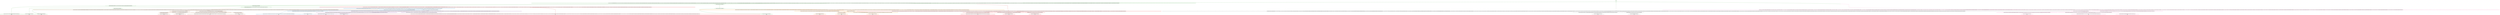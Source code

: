 digraph T {
	{
		rank=same
		60 [penwidth=3,colorscheme=set19,color=3,label="2752;2753;2754;2755;2756;2757;2758;2759;2760;2761;2832;2833;2834;2835;2836;2837;2838;2839;2840;2841_P\nP\n20% 13%"]
		57 [penwidth=3,colorscheme=set19,color=3,label="2812;2813;2814;2815;2816;2817;2818;2819;2820;2821_P\nP\n0% 45%"]
		55 [penwidth=3,colorscheme=set19,color=3,label="2952;2953;2954;2955;2956;2957;2958;2959;2960;2961_P\nP\n67% 0%"]
		53 [penwidth=3,colorscheme=set19,color=3,label="2872;2873;2874;2875;2876;2877;2878;2879;2880;2881_P\nP\n13% 42%"]
		50 [penwidth=3,colorscheme=set19,color=2,label="4072;4073;4074;4075;4076;4077;4078;4079;4080;4081;4122;4123;4124;4125;4126;4127;4128;4129;4130;4131;4212;4213;4214;4215;4216;4217;4218;4219;4220;4221;4352;4353;4354;4355;4356;4357;4358;4359;4360;4361_M1\nM1\n50%"]
		47 [penwidth=3,colorscheme=set19,color=2,label="4742;4743;4744;4745;4746;4747;4748;4749;4750;4751_M1\nM1\n50%"]
		44 [penwidth=3,colorscheme=set19,color=8,label="3142;3143;3144;3145;3146;3147;3148;3149;3150;3151_M2\nM2\n35%"]
		42 [penwidth=3,colorscheme=set19,color=8,label="3062;3063;3064;3065;3066;3067;3068;3069;3070;3071;3172;3173;3174;3175;3176;3177;3178;3179;3180;3181;3232;3233;3234;3235;3236;3237;3238;3239;3240;3241_M2\nM2\n20%"]
		40 [penwidth=3,colorscheme=set19,color=8,label="3052;3053;3054;3055;3056;3057;3058;3059;3060;3061;3132;3133;3134;3135;3136;3137;3138;3139;3140;3141_M2\nM2\n45%"]
		38 [penwidth=3,colorscheme=set19,color=9,label="3782;3783;3784;3785;3786;3787;3788;3789;3790;3791_M3\nM3\n73%"]
		36 [penwidth=3,colorscheme=set19,color=9,label="3642;3643;3644;3645;3646;3647;3648;3649;3650;3651_M3\nM3\n27%"]
		33 [penwidth=3,colorscheme=set19,color=7,label="6632;6633;6634;6635;6636;6637;6638;6639;6640;6641_M4\nM4\n23%"]
		31 [penwidth=3,colorscheme=set19,color=7,label="6992;6993;6994;6995;6996;6997;6998;6999;7000;7001_M4\nM4\n38%"]
		28 [penwidth=3,colorscheme=set19,color=7,label="6482;6483;6484;6485;6486;6487;6488;6489;6490;6491;6602;6603;6604;6605;6606;6607;6608;6609;6610;6611;6762;6763;6764;6765;6766;6767;6768;6769;6770;6771;6872;6873;6874;6875;6876;6877;6878;6879;6880;6881_M4\nM4\n14%"]
		26 [penwidth=3,colorscheme=set19,color=7,label="6752;6753;6754;6755;6756;6757;6758;6759;6760;6761_M4\nM4\n26%"]
		24 [penwidth=3,colorscheme=set19,color=5,label="5882;5883;5884;5885;5886;5887;5888;5889;5890;5891_M5\nM5\n73%"]
		21 [penwidth=3,colorscheme=set19,color=5,label="5622;5623;5624;5625;5626;5627;5628;5629;5630;5631_M5\nM5\n12%"]
		19 [penwidth=3,colorscheme=set19,color=5,label="6072;6073;6074;6075;6076;6077;6078;6079;6080;6081_M5\nM5\n14%"]
		17 [penwidth=3,colorscheme=set19,color=4,label="6832;6833;6834;6835;6836;6837;6838;6839;6840;6841;7032;7033;7034;7035;7036;7037;7038;7039;7040;7041_M6\nM6\n56%"]
		15 [penwidth=3,colorscheme=set19,color=4,label="6532;6533;6534;6535;6536;6537;6538;6539;6540;6541_M6\nM6\n44%"]
		14 [penwidth=3,colorscheme=set19,color=1,label="3112;3113;3114;3115;3116;3117;3118;3119;3120;3121;3262;3263;3264;3265;3266;3267;3268;3269;3270;3271;3292;3293;3294;3295;3296;3297;3298;3299;3300;3301;3342;3343;3344;3345;3346;3347;3348;3349;3350;3351;3572;3573;3574;3575;3576;3577;3578;3579;3580;3581;3662;3663;3664;3665;3666;3667;3668;3669;3670;3671;3752;3753;3754;3755;3756;3757;3758;3759;3760;3761;3762;3763;3764;3765;3766;3767;3768;3769;3770;3771;3802;3803;3804;3805;3806;3807;3808;3809;3810;3811;3902;3903;3904;3905;3906;3907;3908;3909;3910;3911;3992;3993;3994;3995;3996;3997;3998;3999;4000;4001;4062;4063;4064;4065;4066;4067;4068;4069;4070;4071;4092;4093;4094;4095;4096;4097;4098;4099;4100;4101;4132;4133;4134;4135;4136;4137;4138;4139;4140;4141;4222;4223;4224;4225;4226;4227;4228;4229;4230;4231;4272;4273;4274;4275;4276;4277;4278;4279;4280;4281;4312;4313;4314;4315;4316;4317;4318;4319;4320;4321;4412;4413;4414;4415;4416;4417;4418;4419;4420;4421;4542;4543;4544;4545;4546;4547;4548;4549;4550;4551;4692;4693;4694;4695;4696;4697;4698;4699;4700;4701;4782;4783;4784;4785;4786;4787;4788;4789;4790;4791;4872;4873;4874;4875;4876;4877;4878;4879;4880;4881;4982;4983;4984;4985;4986;4987;4988;4989;4990;4991;5032;5033;5034;5035;5036;5037;5038;5039;5040;5041;5142;5143;5144;5145;5146;5147;5148;5149;5150;5151;5342;5343;5344;5345;5346;5347;5348;5349;5350;5351;5562;5563;5564;5565;5566;5567;5568;5569;5570;5571;5712;5713;5714;5715;5716;5717;5718;5719;5720;5721;5822;5823;5824;5825;5826;5827;5828;5829;5830;5831;5932;5933;5934;5935;5936;5937;5938;5939;5940;5941;5952;5953;5954;5955;5956;5957;5958;5959;5960;5961;6012;6013;6014;6015;6016;6017;6018;6019;6020;6021;6042;6043;6044;6045;6046;6047;6048;6049;6050;6051;6092;6093;6094;6095;6096;6097;6098;6099;6100;6101;6192;6193;6194;6195;6196;6197;6198;6199;6200;6201;6342;6343;6344;6345;6346;6347;6348;6349;6350;6351;6462;6463;6464;6465;6466;6467;6468;6469;6470;6471_M7\nM7\n24%"]
		12 [penwidth=3,colorscheme=set19,color=1,label="6332;6333;6334;6335;6336;6337;6338;6339;6340;6341;6452;6453;6454;6455;6456;6457;6458;6459;6460;6461;6572;6573;6574;6575;6576;6577;6578;6579;6580;6581_M7\nM7\n13%"]
		10 [penwidth=3,colorscheme=set19,color=1,label="6852;6853;6854;6855;6856;6857;6858;6859;6860;6861_M7\nM7\n48%"]
		8 [penwidth=3,colorscheme=set19,color=1,label="6942;6943;6944;6945;6946;6947;6948;6949;6950;6951_M7\nM7\n15%"]
	}
	64 [penwidth=3,colorscheme=set19,color=3,label="GL"]
	63 [penwidth=3,colorscheme=set19,color=3,label="0"]
	62 [penwidth=3,colorscheme=set19,color=3,label="11;12;13;14;15;16;17;18;19;20;91;92;93;94;95;96;97;98;99;100;121;122;123;124;125;126;127;128;129;130;151;152;153;154;155;156;157;158;159;160;161;162;163;164;165;166;167;168;169;170;191;192;193;194;195;196;197;198;199;200;261;262;263;264;265;266;267;268;269;270;281;282;283;284;285;286;287;288;289;290;291;292;293;294;295;296;297;298;299;300;311;312;313;314;315;316;317;318;319;320;341;342;343;344;345;346;347;348;349;350;361;362;363;364;365;366;367;368;369;370;391;392;393;394;395;396;397;398;399;400;481;482;483;484;485;486;487;488;489;490;531;532;533;534;535;536;537;538;539;540;571;572;573;574;575;576;577;578;579;580;621;622;623;624;625;626;627;628;629;630;641;642;643;644;645;646;647;648;649;650;661;662;663;664;665;666;667;668;669;670;681;682;683;684;685;686;687;688;689;690;721;722;723;724;725;726;727;728;729;730;741;742;743;744;745;746;747;748;749;750;831;832;833;834;835;836;837;838;839;840;861;862;863;864;865;866;867;868;869;870;871;872;873;874;875;876;877;878;879;880;901;902;903;904;905;906;907;908;909;910;921;922;923;924;925;926;927;928;929;930;941;942;943;944;945;946;947;948;949;950;1001;1002;1003;1004;1005;1006;1007;1008;1009;1010;1021;1022;1023;1024;1025;1026;1027;1028;1029;1030;1041;1042;1043;1044;1045;1046;1047;1048;1049;1050;1071;1072;1073;1074;1075;1076;1077;1078;1079;1080;1101;1102;1103;1104;1105;1106;1107;1108;1109;1110;1121;1122;1123;1124;1125;1126;1127;1128;1129;1130;1151;1152;1153;1154;1155;1156;1157;1158;1159;1160;1171;1172;1173;1174;1175;1176;1177;1178;1179;1180;1211;1212;1213;1214;1215;1216;1217;1218;1219;1220;1271;1272;1273;1274;1275;1276;1277;1278;1279;1280;1291;1292;1293;1294;1295;1296;1297;1298;1299;1300;1301;1302;1303;1304;1305;1306;1307;1308;1309;1310;1371;1372;1373;1374;1375;1376;1377;1378;1379;1380;1401;1402;1403;1404;1405;1406;1407;1408;1409;1410;1441;1442;1443;1444;1445;1446;1447;1448;1449;1450;1481;1482;1483;1484;1485;1486;1487;1488;1489;1490;1521;1522;1523;1524;1525;1526;1527;1528;1529;1530;1551;1552;1553;1554;1555;1556;1557;1558;1559;1560;1621;1622;1623;1624;1625;1626;1627;1628;1629;1630;1681;1682;1683;1684;1685;1686;1687;1688;1689;1690;1701;1702;1703;1704;1705;1706;1707;1708;1709;1710;1741;1742;1743;1744;1745;1746;1747;1748;1749;1750;1811;1812;1813;1814;1815;1816;1817;1818;1819;1820;1841;1842;1843;1844;1845;1846;1847;1848;1849;1850;1881;1882;1883;1884;1885;1886;1887;1888;1889;1890;1911;1912;1913;1914;1915;1916;1917;1918;1919;1920;1981;1982;1983;1984;1985;1986;1987;1988;1989;1990;2021;2022;2023;2024;2025;2026;2027;2028;2029;2030;2061;2062;2063;2064;2065;2066;2067;2068;2069;2070;2081;2082;2083;2084;2085;2086;2087;2088;2089;2090;2131;2132;2133;2134;2135;2136;2137;2138;2139;2140;2141;2142;2143;2144;2145;2146;2147;2148;2149;2150;2151;2152;2153;2154;2155;2156;2157;2158;2159;2160;2181;2182;2183;2184;2185;2186;2187;2188;2189;2190;2201;2202;2203;2204;2205;2206;2207;2208;2209;2210;2211;2212;2213;2214;2215;2216;2217;2218;2219;2220;2231;2232;2233;2234;2235;2236;2237;2238;2239;2240;2261;2262;2263;2264;2265;2266;2267;2268;2269;2270;2351;2352;2353;2354;2355;2356;2357;2358;2359;2360;2381;2382;2383;2384;2385;2386;2387;2388;2389;2390;2401;2402;2403;2404;2405;2406;2407;2408;2409;2410;2421;2422;2423;2424;2425;2426;2427;2428;2429;2430;2431;2432;2433;2434;2435;2436;2437;2438;2439;2440;2441;2482;2483;2484;2485;2486;2487;2488;2489;2490;2491"]
	61 [penwidth=3,colorscheme=set19,color=3,label="2692;2693;2694;2695;2696;2697;2698;2699;2700;2701;2752;2753;2754;2755;2756;2757;2758;2759;2760;2761;2832;2833;2834;2835;2836;2837;2838;2839;2840;2841"]
	59 [penwidth=3,colorscheme=set19,color=3,label="2742;2743;2744;2745;2746;2747;2748;2749;2750;2751"]
	58 [penwidth=3,colorscheme=set19,color=3,label="2812;2813;2814;2815;2816;2817;2818;2819;2820;2821"]
	56 [penwidth=3,colorscheme=set19,color=3,label="2952;2953;2954;2955;2956;2957;2958;2959;2960;2961"]
	54 [penwidth=3,colorscheme=set19,color=3,label="2872;2873;2874;2875;2876;2877;2878;2879;2880;2881"]
	52 [penwidth=3,colorscheme=set19,color=3,label="3032;3033;3034;3035;3036;3037;3038;3039;3040;3041;3122;3123;3124;3125;3126;3127;3128;3129;3130;3131;3162;3163;3164;3165;3166;3167;3168;3169;3170;3171"]
	51 [penwidth=3,colorscheme=set19,color=2,label="4072;4073;4074;4075;4076;4077;4078;4079;4080;4081;4122;4123;4124;4125;4126;4127;4128;4129;4130;4131;4212;4213;4214;4215;4216;4217;4218;4219;4220;4221;4352;4353;4354;4355;4356;4357;4358;4359;4360;4361"]
	49 [penwidth=3,colorscheme=set19,color=2,label="4112;4113;4114;4115;4116;4117;4118;4119;4120;4121;4192;4193;4194;4195;4196;4197;4198;4199;4200;4201"]
	48 [penwidth=3,colorscheme=set19,color=2,label="4332;4333;4334;4335;4336;4337;4338;4339;4340;4341;4452;4453;4454;4455;4456;4457;4458;4459;4460;4461;4582;4583;4584;4585;4586;4587;4588;4589;4590;4591;4742;4743;4744;4745;4746;4747;4748;4749;4750;4751"]
	46 [penwidth=3,colorscheme=set19,color=8,label="2512;2513;2514;2515;2516;2517;2518;2519;2520;2521;2592;2593;2594;2595;2596;2597;2598;2599;2600;2601"]
	45 [penwidth=3,colorscheme=set19,color=8,label="2622;2623;2624;2625;2626;2627;2628;2629;2630;2631;2662;2663;2664;2665;2666;2667;2668;2669;2670;2671;2922;2923;2924;2925;2926;2927;2928;2929;2930;2931;3012;3013;3014;3015;3016;3017;3018;3019;3020;3021;3072;3073;3074;3075;3076;3077;3078;3079;3080;3081;3142;3143;3144;3145;3146;3147;3148;3149;3150;3151"]
	43 [penwidth=3,colorscheme=set19,color=8,label="2852;2853;2854;2855;2856;2857;2858;2859;2860;2861;2912;2913;2914;2915;2916;2917;2918;2919;2920;2921;3002;3003;3004;3005;3006;3007;3008;3009;3010;3011;3062;3063;3064;3065;3066;3067;3068;3069;3070;3071;3172;3173;3174;3175;3176;3177;3178;3179;3180;3181;3232;3233;3234;3235;3236;3237;3238;3239;3240;3241"]
	41 [penwidth=3,colorscheme=set19,color=8,label="2572;2573;2574;2575;2576;2577;2578;2579;2580;2581;2712;2713;2714;2715;2716;2717;2718;2719;2720;2721;2772;2773;2774;2775;2776;2777;2778;2779;2780;2781;2902;2903;2904;2905;2906;2907;2908;2909;2910;2911;2972;2973;2974;2975;2976;2977;2978;2979;2980;2981;3052;3053;3054;3055;3056;3057;3058;3059;3060;3061;3132;3133;3134;3135;3136;3137;3138;3139;3140;3141"]
	39 [penwidth=3,colorscheme=set19,color=9,label="3402;3403;3404;3405;3406;3407;3408;3409;3410;3411;3532;3533;3534;3535;3536;3537;3538;3539;3540;3541;3652;3653;3654;3655;3656;3657;3658;3659;3660;3661;3742;3743;3744;3745;3746;3747;3748;3749;3750;3751;3782;3783;3784;3785;3786;3787;3788;3789;3790;3791"]
	37 [penwidth=3,colorscheme=set19,color=9,label="3522;3523;3524;3525;3526;3527;3528;3529;3530;3531;3642;3643;3644;3645;3646;3647;3648;3649;3650;3651"]
	35 [penwidth=3,colorscheme=set19,color=7,label="6112;6113;6114;6115;6116;6117;6118;6119;6120;6121;6222;6223;6224;6225;6226;6227;6228;6229;6230;6231"]
	34 [penwidth=3,colorscheme=set19,color=7,label="6632;6633;6634;6635;6636;6637;6638;6639;6640;6641"]
	32 [penwidth=3,colorscheme=set19,color=7,label="6772;6773;6774;6775;6776;6777;6778;6779;6780;6781;6992;6993;6994;6995;6996;6997;6998;6999;7000;7001"]
	30 [penwidth=3,colorscheme=set19,color=7,label="6152;6153;6154;6155;6156;6157;6158;6159;6160;6161;6262;6263;6264;6265;6266;6267;6268;6269;6270;6271;6352;6353;6354;6355;6356;6357;6358;6359;6360;6361"]
	29 [penwidth=3,colorscheme=set19,color=7,label="6482;6483;6484;6485;6486;6487;6488;6489;6490;6491;6602;6603;6604;6605;6606;6607;6608;6609;6610;6611;6762;6763;6764;6765;6766;6767;6768;6769;6770;6771;6872;6873;6874;6875;6876;6877;6878;6879;6880;6881"]
	27 [penwidth=3,colorscheme=set19,color=7,label="6752;6753;6754;6755;6756;6757;6758;6759;6760;6761"]
	25 [penwidth=3,colorscheme=set19,color=5,label="5432;5433;5434;5435;5436;5437;5438;5439;5440;5441;5482;5483;5484;5485;5486;5487;5488;5489;5490;5491;5552;5553;5554;5555;5556;5557;5558;5559;5560;5561;5632;5633;5634;5635;5636;5637;5638;5639;5640;5641;5882;5883;5884;5885;5886;5887;5888;5889;5890;5891"]
	23 [penwidth=3,colorscheme=set19,color=5,label="5542;5543;5544;5545;5546;5547;5548;5549;5550;5551"]
	22 [penwidth=3,colorscheme=set19,color=5,label="5622;5623;5624;5625;5626;5627;5628;5629;5630;5631"]
	20 [penwidth=3,colorscheme=set19,color=5,label="5772;5773;5774;5775;5776;5777;5778;5779;5780;5781;5832;5833;5834;5835;5836;5837;5838;5839;5840;5841;5902;5903;5904;5905;5906;5907;5908;5909;5910;5911;5972;5973;5974;5975;5976;5977;5978;5979;5980;5981;6072;6073;6074;6075;6076;6077;6078;6079;6080;6081"]
	18 [penwidth=3,colorscheme=set19,color=4,label="6052;6053;6054;6055;6056;6057;6058;6059;6060;6061;6082;6083;6084;6085;6086;6087;6088;6089;6090;6091;6132;6133;6134;6135;6136;6137;6138;6139;6140;6141;6182;6183;6184;6185;6186;6187;6188;6189;6190;6191;6432;6433;6434;6435;6436;6437;6438;6439;6440;6441;6712;6713;6714;6715;6716;6717;6718;6719;6720;6721;6832;6833;6834;6835;6836;6837;6838;6839;6840;6841;7032;7033;7034;7035;7036;7037;7038;7039;7040;7041"]
	16 [penwidth=3,colorscheme=set19,color=4,label="6162;6163;6164;6165;6166;6167;6168;6169;6170;6171;6282;6283;6284;6285;6286;6287;6288;6289;6290;6291;6392;6393;6394;6395;6396;6397;6398;6399;6400;6401;6532;6533;6534;6535;6536;6537;6538;6539;6540;6541"]
	13 [penwidth=3,colorscheme=set19,color=1,label="6332;6333;6334;6335;6336;6337;6338;6339;6340;6341;6452;6453;6454;6455;6456;6457;6458;6459;6460;6461;6572;6573;6574;6575;6576;6577;6578;6579;6580;6581"]
	11 [penwidth=3,colorscheme=set19,color=1,label="6442;6443;6444;6445;6446;6447;6448;6449;6450;6451;6562;6563;6564;6565;6566;6567;6568;6569;6570;6571;6852;6853;6854;6855;6856;6857;6858;6859;6860;6861"]
	9 [penwidth=3,colorscheme=set19,color=1,label="6842;6843;6844;6845;6846;6847;6848;6849;6850;6851;6942;6943;6944;6945;6946;6947;6948;6949;6950;6951"]
	7 [penwidth=3,colorscheme=set19,color=4,label="4392;4393;4394;4395;4396;4397;4398;4399;4400;4401;4442;4443;4444;4445;4446;4447;4448;4449;4450;4451;4502;4503;4504;4505;4506;4507;4508;4509;4510;4511;4572;4573;4574;4575;4576;4577;4578;4579;4580;4581;4642;4643;4644;4645;4646;4647;4648;4649;4650;4651;4732;4733;4734;4735;4736;4737;4738;4739;4740;4741;4822;4823;4824;4825;4826;4827;4828;4829;4830;4831;4892;4893;4894;4895;4896;4897;4898;4899;4900;4901;5002;5003;5004;5005;5006;5007;5008;5009;5010;5011;5052;5053;5054;5055;5056;5057;5058;5059;5060;5061;5112;5113;5114;5115;5116;5117;5118;5119;5120;5121;5162;5163;5164;5165;5166;5167;5168;5169;5170;5171;5172;5173;5174;5175;5176;5177;5178;5179;5180;5181;5202;5203;5204;5205;5206;5207;5208;5209;5210;5211;5392;5393;5394;5395;5396;5397;5398;5399;5400;5401;5452;5453;5454;5455;5456;5457;5458;5459;5460;5461;5582;5583;5584;5585;5586;5587;5588;5589;5590;5591;5962;5963;5964;5965;5966;5967;5968;5969;5970;5971;6032;6033;6034;6035;6036;6037;6038;6039;6040;6041"]
	6 [penwidth=3,colorscheme=set19,color=1,label="3112;3113;3114;3115;3116;3117;3118;3119;3120;3121;3262;3263;3264;3265;3266;3267;3268;3269;3270;3271;3292;3293;3294;3295;3296;3297;3298;3299;3300;3301;3342;3343;3344;3345;3346;3347;3348;3349;3350;3351;3572;3573;3574;3575;3576;3577;3578;3579;3580;3581;3662;3663;3664;3665;3666;3667;3668;3669;3670;3671;3752;3753;3754;3755;3756;3757;3758;3759;3760;3761;3762;3763;3764;3765;3766;3767;3768;3769;3770;3771;3802;3803;3804;3805;3806;3807;3808;3809;3810;3811;3902;3903;3904;3905;3906;3907;3908;3909;3910;3911;3992;3993;3994;3995;3996;3997;3998;3999;4000;4001;4062;4063;4064;4065;4066;4067;4068;4069;4070;4071;4092;4093;4094;4095;4096;4097;4098;4099;4100;4101;4132;4133;4134;4135;4136;4137;4138;4139;4140;4141;4222;4223;4224;4225;4226;4227;4228;4229;4230;4231;4272;4273;4274;4275;4276;4277;4278;4279;4280;4281;4312;4313;4314;4315;4316;4317;4318;4319;4320;4321;4412;4413;4414;4415;4416;4417;4418;4419;4420;4421;4542;4543;4544;4545;4546;4547;4548;4549;4550;4551;4692;4693;4694;4695;4696;4697;4698;4699;4700;4701;4782;4783;4784;4785;4786;4787;4788;4789;4790;4791;4872;4873;4874;4875;4876;4877;4878;4879;4880;4881;4982;4983;4984;4985;4986;4987;4988;4989;4990;4991;5032;5033;5034;5035;5036;5037;5038;5039;5040;5041;5142;5143;5144;5145;5146;5147;5148;5149;5150;5151;5342;5343;5344;5345;5346;5347;5348;5349;5350;5351;5562;5563;5564;5565;5566;5567;5568;5569;5570;5571;5712;5713;5714;5715;5716;5717;5718;5719;5720;5721;5822;5823;5824;5825;5826;5827;5828;5829;5830;5831;5932;5933;5934;5935;5936;5937;5938;5939;5940;5941;5952;5953;5954;5955;5956;5957;5958;5959;5960;5961;6012;6013;6014;6015;6016;6017;6018;6019;6020;6021;6042;6043;6044;6045;6046;6047;6048;6049;6050;6051;6092;6093;6094;6095;6096;6097;6098;6099;6100;6101;6192;6193;6194;6195;6196;6197;6198;6199;6200;6201;6342;6343;6344;6345;6346;6347;6348;6349;6350;6351;6462;6463;6464;6465;6466;6467;6468;6469;6470;6471"]
	5 [penwidth=3,colorscheme=set19,color=1,label="2802;2803;2804;2805;2806;2807;2808;2809;2810;2811;3022;3023;3024;3025;3026;3027;3028;3029;3030;3031;3102;3103;3104;3105;3106;3107;3108;3109;3110;3111;3332;3333;3334;3335;3336;3337;3338;3339;3340;3341;3352;3353;3354;3355;3356;3357;3358;3359;3360;3361;3562;3563;3564;3565;3566;3567;3568;3569;3570;3571;3592;3593;3594;3595;3596;3597;3598;3599;3600;3601;3692;3693;3694;3695;3696;3697;3698;3699;3700;3701;3872;3873;3874;3875;3876;3877;3878;3879;3880;3881;3952;3953;3954;3955;3956;3957;3958;3959;3960;3961;4012;4013;4014;4015;4016;4017;4018;4019;4020;4021;4172;4173;4174;4175;4176;4177;4178;4179;4180;4181;4262;4263;4264;4265;4266;4267;4268;4269;4270;4271;4482;4483;4484;4485;4486;4487;4488;4489;4490;4491;4532;4533;4534;4535;4536;4537;4538;4539;4540;4541;4762;4763;4764;4765;4766;4767;4768;4769;4770;4771;5082;5083;5084;5085;5086;5087;5088;5089;5090;5091;5182;5183;5184;5185;5186;5187;5188;5189;5190;5191;5212;5213;5214;5215;5216;5217;5218;5219;5220;5221;5282;5283;5284;5285;5286;5287;5288;5289;5290;5291;5302;5303;5304;5305;5306;5307;5308;5309;5310;5311;5382;5383;5384;5385;5386;5387;5388;5389;5390;5391;5492;5493;5494;5495;5496;5497;5498;5499;5500;5501;5572;5573;5574;5575;5576;5577;5578;5579;5580;5581;5892;5893;5894;5895;5896;5897;5898;5899;5900;5901;6002;6003;6004;6005;6006;6007;6008;6009;6010;6011;6062;6063;6064;6065;6066;6067;6068;6069;6070;6071;6102;6103;6104;6105;6106;6107;6108;6109;6110;6111;6142;6143;6144;6145;6146;6147;6148;6149;6150;6151;6202;6203;6204;6205;6206;6207;6208;6209;6210;6211"]
	4 [penwidth=3,colorscheme=set19,color=7,label="3212;3213;3214;3215;3216;3217;3218;3219;3220;3221;3382;3383;3384;3385;3386;3387;3388;3389;3390;3391;3422;3423;3424;3425;3426;3427;3428;3429;3430;3431;3462;3463;3464;3465;3466;3467;3468;3469;3470;3471;3512;3513;3514;3515;3516;3517;3518;3519;3520;3521;3582;3583;3584;3585;3586;3587;3588;3589;3590;3591;3622;3623;3624;3625;3626;3627;3628;3629;3630;3631;3672;3673;3674;3675;3676;3677;3678;3679;3680;3681;3712;3713;3714;3715;3716;3717;3718;3719;3720;3721;3812;3813;3814;3815;3816;3817;3818;3819;3820;3821;3842;3843;3844;3845;3846;3847;3848;3849;3850;3851;3922;3923;3924;3925;3926;3927;3928;3929;3930;3931;3972;3973;3974;3975;3976;3977;3978;3979;3980;3981;4042;4043;4044;4045;4046;4047;4048;4049;4050;4051;4142;4143;4144;4145;4146;4147;4148;4149;4150;4151;4282;4283;4284;4285;4286;4287;4288;4289;4290;4291;4322;4323;4324;4325;4326;4327;4328;4329;4330;4331;4382;4383;4384;4385;4386;4387;4388;4389;4390;4391;4432;4433;4434;4435;4436;4437;4438;4439;4440;4441;4492;4493;4494;4495;4496;4497;4498;4499;4500;4501;4552;4553;4554;4555;4556;4557;4558;4559;4560;4561;4852;4853;4854;4855;4856;4857;4858;4859;4860;4861;4992;4993;4994;4995;4996;4997;4998;4999;5000;5001;5042;5043;5044;5045;5046;5047;5048;5049;5050;5051;5152;5153;5154;5155;5156;5157;5158;5159;5160;5161;5192;5193;5194;5195;5196;5197;5198;5199;5200;5201;5252;5253;5254;5255;5256;5257;5258;5259;5260;5261;5272;5273;5274;5275;5276;5277;5278;5279;5280;5281;5352;5353;5354;5355;5356;5357;5358;5359;5360;5361;5412;5413;5414;5415;5416;5417;5418;5419;5420;5421;5442;5443;5444;5445;5446;5447;5448;5449;5450;5451;5502;5503;5504;5505;5506;5507;5508;5509;5510;5511;5642;5643;5644;5645;5646;5647;5648;5649;5650;5651;5992;5993;5994;5995;5996;5997;5998;5999;6000;6001"]
	3 [penwidth=3,colorscheme=set19,color=5,label="2942;2943;2944;2945;2946;2947;2948;2949;2950;2951;3202;3203;3204;3205;3206;3207;3208;3209;3210;3211;3252;3253;3254;3255;3256;3257;3258;3259;3260;3261;3312;3313;3314;3315;3316;3317;3318;3319;3320;3321;3362;3363;3364;3365;3366;3367;3368;3369;3370;3371;3492;3493;3494;3495;3496;3497;3498;3499;3500;3501;3602;3603;3604;3605;3606;3607;3608;3609;3610;3611;3832;3833;3834;3835;3836;3837;3838;3839;3840;3841;3882;3883;3884;3885;3886;3887;3888;3889;3890;3891;3892;3893;3894;3895;3896;3897;3898;3899;3900;3901;3942;3943;3944;3945;3946;3947;3948;3949;3950;3951;3962;3963;3964;3965;3966;3967;3968;3969;3970;3971;4002;4003;4004;4005;4006;4007;4008;4009;4010;4011;4052;4053;4054;4055;4056;4057;4058;4059;4060;4061;4102;4103;4104;4105;4106;4107;4108;4109;4110;4111;4182;4183;4184;4185;4186;4187;4188;4189;4190;4191;4232;4233;4234;4235;4236;4237;4238;4239;4240;4241;4372;4373;4374;4375;4376;4377;4378;4379;4380;4381;4422;4423;4424;4425;4426;4427;4428;4429;4430;4431;4622;4623;4624;4625;4626;4627;4628;4629;4630;4631;4682;4683;4684;4685;4686;4687;4688;4689;4690;4691;4772;4773;4774;4775;4776;4777;4778;4779;4780;4781;4862;4863;4864;4865;4866;4867;4868;4869;4870;4871;4922;4923;4924;4925;4926;4927;4928;4929;4930;4931;4962;4963;4964;4965;4966;4967;4968;4969;4970;4971;5092;5093;5094;5095;5096;5097;5098;5099;5100;5101;5222;5223;5224;5225;5226;5227;5228;5229;5230;5231;5292;5293;5294;5295;5296;5297;5298;5299;5300;5301;5312;5313;5314;5315;5316;5317;5318;5319;5320;5321;5402;5403;5404;5405;5406;5407;5408;5409;5410;5411"]
	2 [penwidth=3,colorscheme=set19,color=2,label="3272;3273;3274;3275;3276;3277;3278;3279;3280;3281;3302;3303;3304;3305;3306;3307;3308;3309;3310;3311;3372;3373;3374;3375;3376;3377;3378;3379;3380;3381;3412;3413;3414;3415;3416;3417;3418;3419;3420;3421;3502;3503;3504;3505;3506;3507;3508;3509;3510;3511;3612;3613;3614;3615;3616;3617;3618;3619;3620;3621;3702;3703;3704;3705;3706;3707;3708;3709;3710;3711;3772;3773;3774;3775;3776;3777;3778;3779;3780;3781;3912;3913;3914;3915;3916;3917;3918;3919;3920;3921;3982;3983;3984;3985;3986;3987;3988;3989;3990;3991;4022;4023;4024;4025;4026;4027;4028;4029;4030;4031"]
	1 [penwidth=3,colorscheme=set19,color=9,label="31;32;33;34;35;36;37;38;39;40;61;62;63;64;65;66;67;68;69;70;71;72;73;74;75;76;77;78;79;80;111;112;113;114;115;116;117;118;119;120;141;142;143;144;145;146;147;148;149;150;181;182;183;184;185;186;187;188;189;190;211;212;213;214;215;216;217;218;219;220;251;252;253;254;255;256;257;258;259;260;331;332;333;334;335;336;337;338;339;340;351;352;353;354;355;356;357;358;359;360;381;382;383;384;385;386;387;388;389;390;401;402;403;404;405;406;407;408;409;410;431;432;433;434;435;436;437;438;439;440;451;452;453;454;455;456;457;458;459;460;511;512;513;514;515;516;517;518;519;520;551;552;553;554;555;556;557;558;559;560;591;592;593;594;595;596;597;598;599;600;611;612;613;614;615;616;617;618;619;620;651;652;653;654;655;656;657;658;659;660;691;692;693;694;695;696;697;698;699;700;711;712;713;714;715;716;717;718;719;720;761;762;763;764;765;766;767;768;769;770;781;782;783;784;785;786;787;788;789;790;801;802;803;804;805;806;807;808;809;810;811;812;813;814;815;816;817;818;819;820;851;852;853;854;855;856;857;858;859;860;881;882;883;884;885;886;887;888;889;890;891;892;893;894;895;896;897;898;899;900;911;912;913;914;915;916;917;918;919;920;961;962;963;964;965;966;967;968;969;970;981;982;983;984;985;986;987;988;989;990;1011;1012;1013;1014;1015;1016;1017;1018;1019;1020;1031;1032;1033;1034;1035;1036;1037;1038;1039;1040;1081;1082;1083;1084;1085;1086;1087;1088;1089;1090;1111;1112;1113;1114;1115;1116;1117;1118;1119;1120;1141;1142;1143;1144;1145;1146;1147;1148;1149;1150;1161;1162;1163;1164;1165;1166;1167;1168;1169;1170;1181;1182;1183;1184;1185;1186;1187;1188;1189;1190;1191;1192;1193;1194;1195;1196;1197;1198;1199;1200;1231;1232;1233;1234;1235;1236;1237;1238;1239;1240;1261;1262;1263;1264;1265;1266;1267;1268;1269;1270;1311;1312;1313;1314;1315;1316;1317;1318;1319;1320;1321;1322;1323;1324;1325;1326;1327;1328;1329;1330;1331;1332;1333;1334;1335;1336;1337;1338;1339;1340;1351;1352;1353;1354;1355;1356;1357;1358;1359;1360;1361;1362;1363;1364;1365;1366;1367;1368;1369;1370;1391;1392;1393;1394;1395;1396;1397;1398;1399;1400;1421;1422;1423;1424;1425;1426;1427;1428;1429;1430;1461;1462;1463;1464;1465;1466;1467;1468;1469;1470;1491;1492;1493;1494;1495;1496;1497;1498;1499;1500;1511;1512;1513;1514;1515;1516;1517;1518;1519;1520;1531;1532;1533;1534;1535;1536;1537;1538;1539;1540;1561;1562;1563;1564;1565;1566;1567;1568;1569;1570;1581;1582;1583;1584;1585;1586;1587;1588;1589;1590;1601;1602;1603;1604;1605;1606;1607;1608;1609;1610;1631;1632;1633;1634;1635;1636;1637;1638;1639;1640;1651;1652;1653;1654;1655;1656;1657;1658;1659;1660;1661;1662;1663;1664;1665;1666;1667;1668;1669;1670;1691;1692;1693;1694;1695;1696;1697;1698;1699;1700;1721;1722;1723;1724;1725;1726;1727;1728;1729;1730;1761;1762;1763;1764;1765;1766;1767;1768;1769;1770;1781;1782;1783;1784;1785;1786;1787;1788;1789;1790;1831;1832;1833;1834;1835;1836;1837;1838;1839;1840;1861;1862;1863;1864;1865;1866;1867;1868;1869;1870;1931;1932;1933;1934;1935;1936;1937;1938;1939;1940;1951;1952;1953;1954;1955;1956;1957;1958;1959;1960;1961;1962;1963;1964;1965;1966;1967;1968;1969;1970;1991;1992;1993;1994;1995;1996;1997;1998;1999;2000;2011;2012;2013;2014;2015;2016;2017;2018;2019;2020;2031;2032;2033;2034;2035;2036;2037;2038;2039;2040;2051;2052;2053;2054;2055;2056;2057;2058;2059;2060;2071;2072;2073;2074;2075;2076;2077;2078;2079;2080;2101;2102;2103;2104;2105;2106;2107;2108;2109;2110;2111;2112;2113;2114;2115;2116;2117;2118;2119;2120;2191;2192;2193;2194;2195;2196;2197;2198;2199;2200;2241;2242;2243;2244;2245;2246;2247;2248;2249;2250;2251;2252;2253;2254;2255;2256;2257;2258;2259;2260;2301;2302;2303;2304;2305;2306;2307;2308;2309;2310;2321;2322;2323;2324;2325;2326;2327;2328;2329;2330;2341;2342;2343;2344;2345;2346;2347;2348;2349;2350;2452;2453;2454;2455;2456;2457;2458;2459;2460;2461;2502;2503;2504;2505;2506;2507;2508;2509;2510;2511;2532;2533;2534;2535;2536;2537;2538;2539;2540;2541;2542;2543;2544;2545;2546;2547;2548;2549;2550;2551;2562;2563;2564;2565;2566;2567;2568;2569;2570;2571;2602;2603;2604;2605;2606;2607;2608;2609;2610;2611;2682;2683;2684;2685;2686;2687;2688;2689;2690;2691;2732;2733;2734;2735;2736;2737;2738;2739;2740;2741;2792;2793;2794;2795;2796;2797;2798;2799;2800;2801;2862;2863;2864;2865;2866;2867;2868;2869;2870;2871;2932;2933;2934;2935;2936;2937;2938;2939;2940;2941;2982;2983;2984;2985;2986;2987;2988;2989;2990;2991;3082;3083;3084;3085;3086;3087;3088;3089;3090;3091;3152;3153;3154;3155;3156;3157;3158;3159;3160;3161;3182;3183;3184;3185;3186;3187;3188;3189;3190;3191;3242;3243;3244;3245;3246;3247;3248;3249;3250;3251;3322;3323;3324;3325;3326;3327;3328;3329;3330;3331"]
	0 [penwidth=3,colorscheme=set19,color=8,label="1;2;3;4;5;6;7;8;9;10;41;42;43;44;45;46;47;48;49;50;81;82;83;84;85;86;87;88;89;90;101;102;103;104;105;106;107;108;109;110;131;132;133;134;135;136;137;138;139;140;171;172;173;174;175;176;177;178;179;180;201;202;203;204;205;206;207;208;209;210;221;222;223;224;225;226;227;228;229;230;231;232;233;234;235;236;237;238;239;240;241;242;243;244;245;246;247;248;249;250;271;272;273;274;275;276;277;278;279;280;301;302;303;304;305;306;307;308;309;310;321;322;323;324;325;326;327;328;329;330;371;372;373;374;375;376;377;378;379;380;411;412;413;414;415;416;417;418;419;420;421;422;423;424;425;426;427;428;429;430;441;442;443;444;445;446;447;448;449;450;461;462;463;464;465;466;467;468;469;470;471;472;473;474;475;476;477;478;479;480;491;492;493;494;495;496;497;498;499;500;501;502;503;504;505;506;507;508;509;510;521;522;523;524;525;526;527;528;529;530;541;542;543;544;545;546;547;548;549;550;561;562;563;564;565;566;567;568;569;570;581;582;583;584;585;586;587;588;589;590;601;602;603;604;605;606;607;608;609;610;631;632;633;634;635;636;637;638;639;640;671;672;673;674;675;676;677;678;679;680;701;702;703;704;705;706;707;708;709;710;731;732;733;734;735;736;737;738;739;740;751;752;753;754;755;756;757;758;759;760;771;772;773;774;775;776;777;778;779;780;791;792;793;794;795;796;797;798;799;800;821;822;823;824;825;826;827;828;829;830;841;842;843;844;845;846;847;848;849;850;931;932;933;934;935;936;937;938;939;940;951;952;953;954;955;956;957;958;959;960;971;972;973;974;975;976;977;978;979;980;991;992;993;994;995;996;997;998;999;1000;1051;1052;1053;1054;1055;1056;1057;1058;1059;1060;1061;1062;1063;1064;1065;1066;1067;1068;1069;1070;1091;1092;1093;1094;1095;1096;1097;1098;1099;1100;1131;1132;1133;1134;1135;1136;1137;1138;1139;1140;1201;1202;1203;1204;1205;1206;1207;1208;1209;1210;1221;1222;1223;1224;1225;1226;1227;1228;1229;1230;1241;1242;1243;1244;1245;1246;1247;1248;1249;1250;1251;1252;1253;1254;1255;1256;1257;1258;1259;1260;1281;1282;1283;1284;1285;1286;1287;1288;1289;1290;1341;1342;1343;1344;1345;1346;1347;1348;1349;1350;1381;1382;1383;1384;1385;1386;1387;1388;1389;1390;1411;1412;1413;1414;1415;1416;1417;1418;1419;1420;1431;1432;1433;1434;1435;1436;1437;1438;1439;1440;1451;1452;1453;1454;1455;1456;1457;1458;1459;1460;1471;1472;1473;1474;1475;1476;1477;1478;1479;1480;1501;1502;1503;1504;1505;1506;1507;1508;1509;1510;1541;1542;1543;1544;1545;1546;1547;1548;1549;1550;1571;1572;1573;1574;1575;1576;1577;1578;1579;1580;1591;1592;1593;1594;1595;1596;1597;1598;1599;1600;1611;1612;1613;1614;1615;1616;1617;1618;1619;1620;1641;1642;1643;1644;1645;1646;1647;1648;1649;1650;1671;1672;1673;1674;1675;1676;1677;1678;1679;1680;1711;1712;1713;1714;1715;1716;1717;1718;1719;1720;1731;1732;1733;1734;1735;1736;1737;1738;1739;1740;1751;1752;1753;1754;1755;1756;1757;1758;1759;1760;1771;1772;1773;1774;1775;1776;1777;1778;1779;1780;1791;1792;1793;1794;1795;1796;1797;1798;1799;1800;1801;1802;1803;1804;1805;1806;1807;1808;1809;1810;1821;1822;1823;1824;1825;1826;1827;1828;1829;1830;1851;1852;1853;1854;1855;1856;1857;1858;1859;1860;1871;1872;1873;1874;1875;1876;1877;1878;1879;1880;1891;1892;1893;1894;1895;1896;1897;1898;1899;1900;1901;1902;1903;1904;1905;1906;1907;1908;1909;1910;1921;1922;1923;1924;1925;1926;1927;1928;1929;1930;1941;1942;1943;1944;1945;1946;1947;1948;1949;1950;1971;1972;1973;1974;1975;1976;1977;1978;1979;1980;2001;2002;2003;2004;2005;2006;2007;2008;2009;2010;2041;2042;2043;2044;2045;2046;2047;2048;2049;2050;2091;2092;2093;2094;2095;2096;2097;2098;2099;2100;2121;2122;2123;2124;2125;2126;2127;2128;2129;2130;2161;2162;2163;2164;2165;2166;2167;2168;2169;2170;2171;2172;2173;2174;2175;2176;2177;2178;2179;2180;2221;2222;2223;2224;2225;2226;2227;2228;2229;2230;2271;2272;2273;2274;2275;2276;2277;2278;2279;2280;2281;2282;2283;2284;2285;2286;2287;2288;2289;2290;2291;2292;2293;2294;2295;2296;2297;2298;2299;2300;2311;2312;2313;2314;2315;2316;2317;2318;2319;2320;2331;2332;2333;2334;2335;2336;2337;2338;2339;2340;2361;2362;2363;2364;2365;2366;2367;2368;2369;2370;2371;2372;2373;2374;2375;2376;2377;2378;2379;2380;2391;2392;2393;2394;2395;2396;2397;2398;2399;2400;2411;2412;2413;2414;2415;2416;2417;2418;2419;2420;2462;2463;2464;2465;2466;2467;2468;2469;2470;2471"]
	64 -> 63 [penwidth=3,colorscheme=set19,color=3]
	63 -> 62 [penwidth=3,colorscheme=set19,color=3]
	63 -> 1 [penwidth=3,colorscheme=set19,color="3;0.5:9"]
	63 -> 0 [penwidth=3,colorscheme=set19,color="3;0.5:8"]
	62 -> 59 [penwidth=3,colorscheme=set19,color=3]
	62 -> 61 [penwidth=3,colorscheme=set19,color=3]
	62 -> 5 [penwidth=3,colorscheme=set19,color="3;0.5:1"]
	61 -> 60 [penwidth=3,colorscheme=set19,color=3]
	59 -> 58 [penwidth=3,colorscheme=set19,color=3]
	59 -> 54 [penwidth=3,colorscheme=set19,color=3]
	58 -> 57 [penwidth=3,colorscheme=set19,color=3]
	58 -> 56 [penwidth=3,colorscheme=set19,color=3]
	58 -> 52 [penwidth=3,colorscheme=set19,color=3]
	58 -> 6 [penwidth=3,colorscheme=set19,color="3;0.5:1"]
	56 -> 55 [penwidth=3,colorscheme=set19,color=3]
	54 -> 53 [penwidth=3,colorscheme=set19,color=3]
	54 -> 3 [penwidth=3,colorscheme=set19,color="3;0.5:5"]
	52 -> 4 [penwidth=3,colorscheme=set19,color="3;0.5:7"]
	52 -> 2 [penwidth=3,colorscheme=set19,color="3;0.5:2"]
	51 -> 50 [penwidth=3,colorscheme=set19,color=2]
	49 -> 48 [penwidth=3,colorscheme=set19,color=2]
	49 -> 7 [penwidth=3,colorscheme=set19,color="2;0.5:4"]
	48 -> 47 [penwidth=3,colorscheme=set19,color=2]
	46 -> 43 [penwidth=3,colorscheme=set19,color=8]
	46 -> 45 [penwidth=3,colorscheme=set19,color=8]
	45 -> 44 [penwidth=3,colorscheme=set19,color=8]
	43 -> 42 [penwidth=3,colorscheme=set19,color=8]
	41 -> 40 [penwidth=3,colorscheme=set19,color=8]
	39 -> 38 [penwidth=3,colorscheme=set19,color=9]
	37 -> 36 [penwidth=3,colorscheme=set19,color=9]
	35 -> 34 [penwidth=3,colorscheme=set19,color=7]
	35 -> 32 [penwidth=3,colorscheme=set19,color=7]
	34 -> 33 [penwidth=3,colorscheme=set19,color=7]
	32 -> 31 [penwidth=3,colorscheme=set19,color=7]
	30 -> 29 [penwidth=3,colorscheme=set19,color=7]
	30 -> 27 [penwidth=3,colorscheme=set19,color=7]
	29 -> 28 [penwidth=3,colorscheme=set19,color=7]
	27 -> 26 [penwidth=3,colorscheme=set19,color=7]
	25 -> 24 [penwidth=3,colorscheme=set19,color=5]
	23 -> 22 [penwidth=3,colorscheme=set19,color=5]
	23 -> 20 [penwidth=3,colorscheme=set19,color=5]
	22 -> 21 [penwidth=3,colorscheme=set19,color=5]
	20 -> 19 [penwidth=3,colorscheme=set19,color=5]
	18 -> 17 [penwidth=3,colorscheme=set19,color=4]
	16 -> 15 [penwidth=3,colorscheme=set19,color=4]
	13 -> 12 [penwidth=3,colorscheme=set19,color=1]
	11 -> 10 [penwidth=3,colorscheme=set19,color=1]
	9 -> 8 [penwidth=3,colorscheme=set19,color=1]
	7 -> 18 [penwidth=3,colorscheme=set19,color=4]
	7 -> 16 [penwidth=3,colorscheme=set19,color=4]
	6 -> 14 [penwidth=3,colorscheme=set19,color=1]
	5 -> 13 [penwidth=3,colorscheme=set19,color=1]
	5 -> 11 [penwidth=3,colorscheme=set19,color=1]
	5 -> 9 [penwidth=3,colorscheme=set19,color=1]
	4 -> 35 [penwidth=3,colorscheme=set19,color=7]
	4 -> 30 [penwidth=3,colorscheme=set19,color=7]
	3 -> 25 [penwidth=3,colorscheme=set19,color=5]
	3 -> 23 [penwidth=3,colorscheme=set19,color=5]
	2 -> 51 [penwidth=3,colorscheme=set19,color=2]
	2 -> 49 [penwidth=3,colorscheme=set19,color=2]
	1 -> 39 [penwidth=3,colorscheme=set19,color=9]
	1 -> 37 [penwidth=3,colorscheme=set19,color=9]
	0 -> 46 [penwidth=3,colorscheme=set19,color=8]
	0 -> 41 [penwidth=3,colorscheme=set19,color=8]
}
